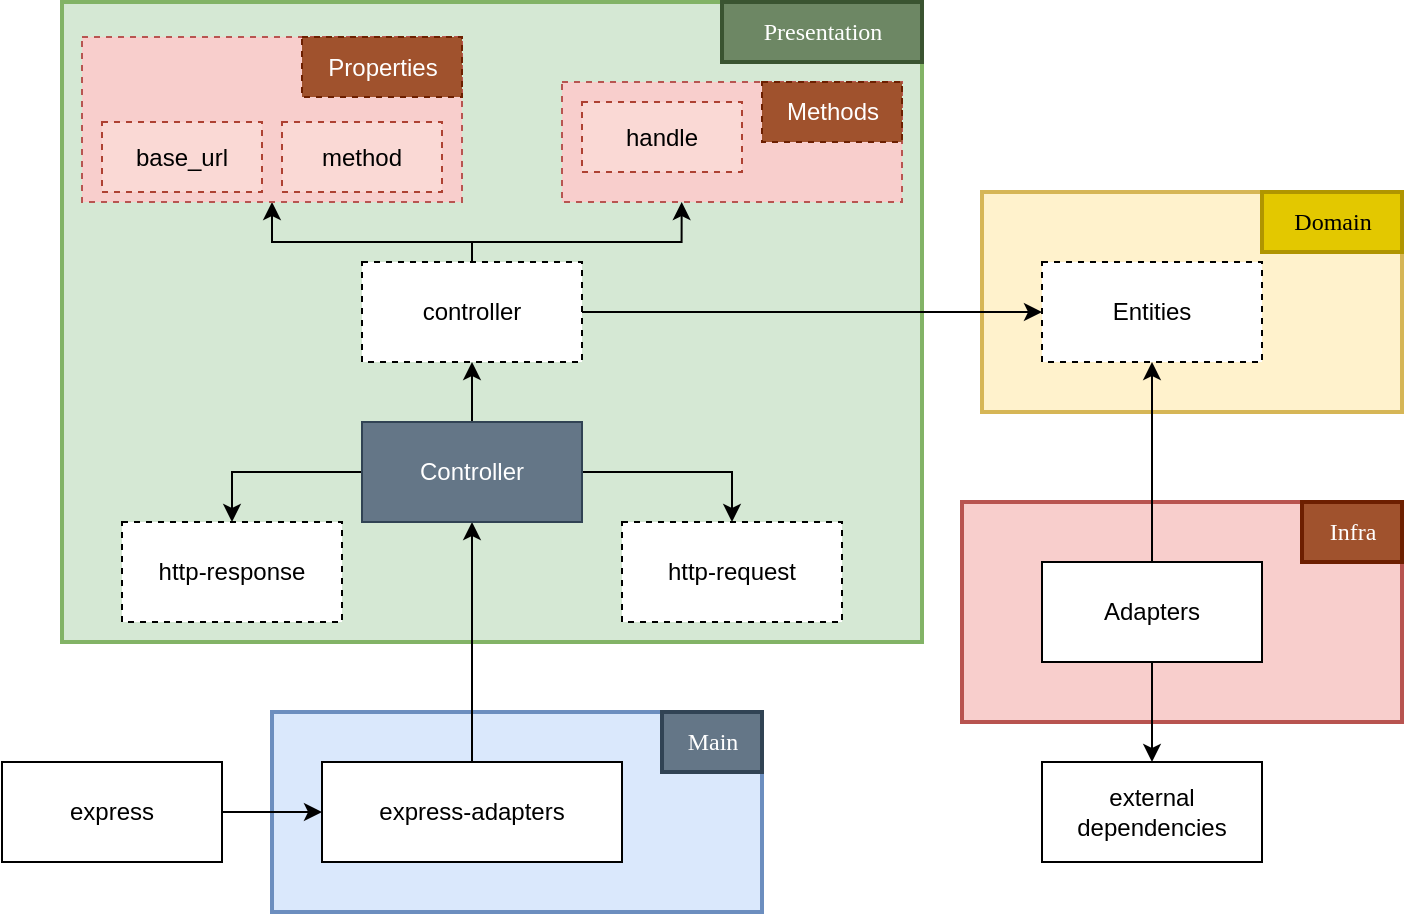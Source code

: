 <mxfile version="20.5.1" type="device"><diagram id="pSYTS5-o0dkmwnmTAE3H" name="Página-1"><mxGraphModel dx="1014" dy="1687" grid="1" gridSize="10" guides="1" tooltips="1" connect="1" arrows="1" fold="1" page="1" pageScale="1" pageWidth="827" pageHeight="1169" math="0" shadow="0"><root><mxCell id="0"/><mxCell id="1" parent="0"/><mxCell id="Fy2ymhYHJMp0LIUn1rBb-20" value="" style="rounded=0;whiteSpace=wrap;html=1;fillColor=#f8cecc;strokeColor=#b85450;strokeWidth=2;" parent="1" vertex="1"><mxGeometry x="510" y="230" width="220" height="110" as="geometry"/></mxCell><mxCell id="Fy2ymhYHJMp0LIUn1rBb-17" value="" style="rounded=0;whiteSpace=wrap;html=1;fillColor=#fff2cc;strokeColor=#d6b656;strokeWidth=2;" parent="1" vertex="1"><mxGeometry x="520" y="75" width="210" height="110" as="geometry"/></mxCell><mxCell id="Fy2ymhYHJMp0LIUn1rBb-1" value="" style="rounded=0;whiteSpace=wrap;html=1;fillColor=#d5e8d4;strokeColor=#82b366;fontFamily=Verdana;strokeWidth=2;" parent="1" vertex="1"><mxGeometry x="60" y="-20" width="430" height="320" as="geometry"/></mxCell><mxCell id="Fy2ymhYHJMp0LIUn1rBb-2" value="" style="rounded=0;whiteSpace=wrap;html=1;fillColor=#dae8fc;strokeColor=#6c8ebf;strokeWidth=2;" parent="1" vertex="1"><mxGeometry x="165" y="335" width="245" height="100" as="geometry"/></mxCell><mxCell id="Fy2ymhYHJMp0LIUn1rBb-19" style="edgeStyle=orthogonalEdgeStyle;rounded=0;orthogonalLoop=1;jettySize=auto;html=1;exitX=1;exitY=0.5;exitDx=0;exitDy=0;" parent="1" source="Fy2ymhYHJMp0LIUn1rBb-3" target="Fy2ymhYHJMp0LIUn1rBb-18" edge="1"><mxGeometry relative="1" as="geometry"/></mxCell><mxCell id="C1JjDzi9wUs-g_221_qG-12" style="edgeStyle=orthogonalEdgeStyle;rounded=0;orthogonalLoop=1;jettySize=auto;html=1;entryX=0.5;entryY=1;entryDx=0;entryDy=0;" parent="1" source="Fy2ymhYHJMp0LIUn1rBb-3" target="C1JjDzi9wUs-g_221_qG-7" edge="1"><mxGeometry relative="1" as="geometry"><Array as="points"><mxPoint x="265" y="100"/><mxPoint x="165" y="100"/></Array></mxGeometry></mxCell><mxCell id="C1JjDzi9wUs-g_221_qG-16" style="edgeStyle=orthogonalEdgeStyle;rounded=0;orthogonalLoop=1;jettySize=auto;html=1;entryX=0.352;entryY=1;entryDx=0;entryDy=0;entryPerimeter=0;" parent="1" source="Fy2ymhYHJMp0LIUn1rBb-3" target="C1JjDzi9wUs-g_221_qG-13" edge="1"><mxGeometry relative="1" as="geometry"><Array as="points"><mxPoint x="265" y="100"/><mxPoint x="370" y="100"/></Array></mxGeometry></mxCell><mxCell id="Fy2ymhYHJMp0LIUn1rBb-3" value="controller" style="rounded=0;whiteSpace=wrap;html=1;dashed=1;" parent="1" vertex="1"><mxGeometry x="210" y="110" width="110" height="50" as="geometry"/></mxCell><mxCell id="Fy2ymhYHJMp0LIUn1rBb-4" value="http-response" style="rounded=0;whiteSpace=wrap;html=1;dashed=1;" parent="1" vertex="1"><mxGeometry x="90" y="240" width="110" height="50" as="geometry"/></mxCell><mxCell id="Fy2ymhYHJMp0LIUn1rBb-5" value="http-request" style="rounded=0;whiteSpace=wrap;html=1;dashed=1;" parent="1" vertex="1"><mxGeometry x="340" y="240" width="110" height="50" as="geometry"/></mxCell><mxCell id="Fy2ymhYHJMp0LIUn1rBb-13" style="edgeStyle=orthogonalEdgeStyle;rounded=0;orthogonalLoop=1;jettySize=auto;html=1;" parent="1" source="Fy2ymhYHJMp0LIUn1rBb-11" target="Fy2ymhYHJMp0LIUn1rBb-12" edge="1"><mxGeometry relative="1" as="geometry"/></mxCell><mxCell id="Fy2ymhYHJMp0LIUn1rBb-11" value="express" style="rounded=0;whiteSpace=wrap;html=1;" parent="1" vertex="1"><mxGeometry x="30" y="360" width="110" height="50" as="geometry"/></mxCell><mxCell id="C1JjDzi9wUs-g_221_qG-4" style="edgeStyle=orthogonalEdgeStyle;rounded=0;orthogonalLoop=1;jettySize=auto;html=1;exitX=0.5;exitY=0;exitDx=0;exitDy=0;" parent="1" source="Fy2ymhYHJMp0LIUn1rBb-12" target="Fy2ymhYHJMp0LIUn1rBb-26" edge="1"><mxGeometry relative="1" as="geometry"/></mxCell><mxCell id="Fy2ymhYHJMp0LIUn1rBb-12" value="express-adapters" style="rounded=0;whiteSpace=wrap;html=1;" parent="1" vertex="1"><mxGeometry x="190" y="360" width="150" height="50" as="geometry"/></mxCell><mxCell id="Fy2ymhYHJMp0LIUn1rBb-18" value="Entities" style="rounded=0;whiteSpace=wrap;html=1;dashed=1;" parent="1" vertex="1"><mxGeometry x="550" y="110" width="110" height="50" as="geometry"/></mxCell><mxCell id="8QGz_nvWPO39HAbaGp8h-2" style="edgeStyle=orthogonalEdgeStyle;rounded=0;orthogonalLoop=1;jettySize=auto;html=1;exitX=0.5;exitY=1;exitDx=0;exitDy=0;" edge="1" parent="1" source="Fy2ymhYHJMp0LIUn1rBb-21" target="Fy2ymhYHJMp0LIUn1rBb-24"><mxGeometry relative="1" as="geometry"/></mxCell><mxCell id="Fy2ymhYHJMp0LIUn1rBb-21" value="Adapters" style="rounded=0;whiteSpace=wrap;html=1;" parent="1" vertex="1"><mxGeometry x="550" y="260" width="110" height="50" as="geometry"/></mxCell><mxCell id="C1JjDzi9wUs-g_221_qG-1" style="edgeStyle=orthogonalEdgeStyle;rounded=0;orthogonalLoop=1;jettySize=auto;html=1;entryX=0.5;entryY=0;entryDx=0;entryDy=0;" parent="1" source="Fy2ymhYHJMp0LIUn1rBb-26" target="Fy2ymhYHJMp0LIUn1rBb-4" edge="1"><mxGeometry relative="1" as="geometry"/></mxCell><mxCell id="C1JjDzi9wUs-g_221_qG-2" style="edgeStyle=orthogonalEdgeStyle;rounded=0;orthogonalLoop=1;jettySize=auto;html=1;entryX=0.5;entryY=0;entryDx=0;entryDy=0;" parent="1" source="Fy2ymhYHJMp0LIUn1rBb-26" target="Fy2ymhYHJMp0LIUn1rBb-5" edge="1"><mxGeometry relative="1" as="geometry"/></mxCell><mxCell id="C1JjDzi9wUs-g_221_qG-5" value="" style="edgeStyle=orthogonalEdgeStyle;rounded=0;orthogonalLoop=1;jettySize=auto;html=1;" parent="1" source="Fy2ymhYHJMp0LIUn1rBb-26" target="Fy2ymhYHJMp0LIUn1rBb-3" edge="1"><mxGeometry relative="1" as="geometry"/></mxCell><mxCell id="Fy2ymhYHJMp0LIUn1rBb-26" value="Controller" style="rounded=0;whiteSpace=wrap;html=1;fillColor=#647687;fontColor=#ffffff;strokeColor=#314354;" parent="1" vertex="1"><mxGeometry x="210" y="190" width="110" height="50" as="geometry"/></mxCell><mxCell id="Fy2ymhYHJMp0LIUn1rBb-37" value="Presentation" style="text;html=1;align=center;verticalAlign=middle;resizable=0;points=[];autosize=1;strokeColor=#3A5431;fillColor=#6d8764;fontFamily=Verdana;fontColor=#ffffff;strokeWidth=2;" parent="1" vertex="1"><mxGeometry x="390" y="-20" width="100" height="30" as="geometry"/></mxCell><mxCell id="Fy2ymhYHJMp0LIUn1rBb-38" value="Main" style="text;html=1;align=center;verticalAlign=middle;resizable=0;points=[];autosize=1;strokeColor=#314354;fillColor=#647687;fontFamily=Verdana;fontColor=#ffffff;strokeWidth=2;" parent="1" vertex="1"><mxGeometry x="360" y="335" width="50" height="30" as="geometry"/></mxCell><mxCell id="Fy2ymhYHJMp0LIUn1rBb-39" value="Domain" style="text;html=1;align=center;verticalAlign=middle;resizable=0;points=[];autosize=1;strokeColor=#B09500;fillColor=#e3c800;fontFamily=Verdana;fontColor=#000000;strokeWidth=2;" parent="1" vertex="1"><mxGeometry x="660" y="75" width="70" height="30" as="geometry"/></mxCell><mxCell id="Fy2ymhYHJMp0LIUn1rBb-41" value="Infra" style="text;html=1;align=center;verticalAlign=middle;resizable=0;points=[];autosize=1;strokeColor=#6D1F00;fillColor=#a0522d;fontFamily=Verdana;fontColor=#ffffff;strokeWidth=2;" parent="1" vertex="1"><mxGeometry x="680" y="230" width="50" height="30" as="geometry"/></mxCell><mxCell id="C1JjDzi9wUs-g_221_qG-7" value="" style="rounded=0;whiteSpace=wrap;html=1;fillColor=#f8cecc;strokeColor=#b85450;dashed=1;" parent="1" vertex="1"><mxGeometry x="70" y="-2.5" width="190" height="82.5" as="geometry"/></mxCell><mxCell id="C1JjDzi9wUs-g_221_qG-8" value="base_url" style="rounded=0;whiteSpace=wrap;html=1;fillColor=#fad9d5;strokeColor=#ae4132;dashed=1;" parent="1" vertex="1"><mxGeometry x="80" y="40" width="80" height="35" as="geometry"/></mxCell><mxCell id="C1JjDzi9wUs-g_221_qG-9" value="method" style="rounded=0;whiteSpace=wrap;html=1;fillColor=#fad9d5;strokeColor=#ae4132;dashed=1;" parent="1" vertex="1"><mxGeometry x="170" y="40" width="80" height="35" as="geometry"/></mxCell><mxCell id="C1JjDzi9wUs-g_221_qG-10" value="Properties" style="text;html=1;align=center;verticalAlign=middle;resizable=0;points=[];autosize=1;strokeColor=#6D1F00;fillColor=#a0522d;fontColor=#ffffff;dashed=1;" parent="1" vertex="1"><mxGeometry x="180" y="-2.5" width="80" height="30" as="geometry"/></mxCell><mxCell id="C1JjDzi9wUs-g_221_qG-13" value="" style="rounded=0;whiteSpace=wrap;html=1;fillColor=#f8cecc;strokeColor=#b85450;dashed=1;" parent="1" vertex="1"><mxGeometry x="310" y="20" width="170" height="60" as="geometry"/></mxCell><mxCell id="C1JjDzi9wUs-g_221_qG-14" value="Methods" style="text;html=1;align=center;verticalAlign=middle;resizable=0;points=[];autosize=1;strokeColor=#6D1F00;fillColor=#a0522d;fontColor=#ffffff;dashed=1;" parent="1" vertex="1"><mxGeometry x="410" y="20" width="70" height="30" as="geometry"/></mxCell><mxCell id="C1JjDzi9wUs-g_221_qG-15" value="handle" style="rounded=0;whiteSpace=wrap;html=1;fillColor=#fad9d5;strokeColor=#ae4132;dashed=1;" parent="1" vertex="1"><mxGeometry x="320" y="30" width="80" height="35" as="geometry"/></mxCell><mxCell id="U_1YM-7Z_bgEfIhNLoLz-1" value="" style="endArrow=classic;html=1;rounded=0;exitX=0.5;exitY=0;exitDx=0;exitDy=0;entryX=0.5;entryY=1;entryDx=0;entryDy=0;" parent="1" source="Fy2ymhYHJMp0LIUn1rBb-21" target="Fy2ymhYHJMp0LIUn1rBb-18" edge="1"><mxGeometry width="50" height="50" relative="1" as="geometry"><mxPoint x="460" y="240" as="sourcePoint"/><mxPoint x="510" y="190" as="targetPoint"/></mxGeometry></mxCell><mxCell id="Fy2ymhYHJMp0LIUn1rBb-24" value="external dependencies" style="rounded=0;whiteSpace=wrap;html=1;" parent="1" vertex="1"><mxGeometry x="550" y="360" width="110" height="50" as="geometry"/></mxCell></root></mxGraphModel></diagram></mxfile>